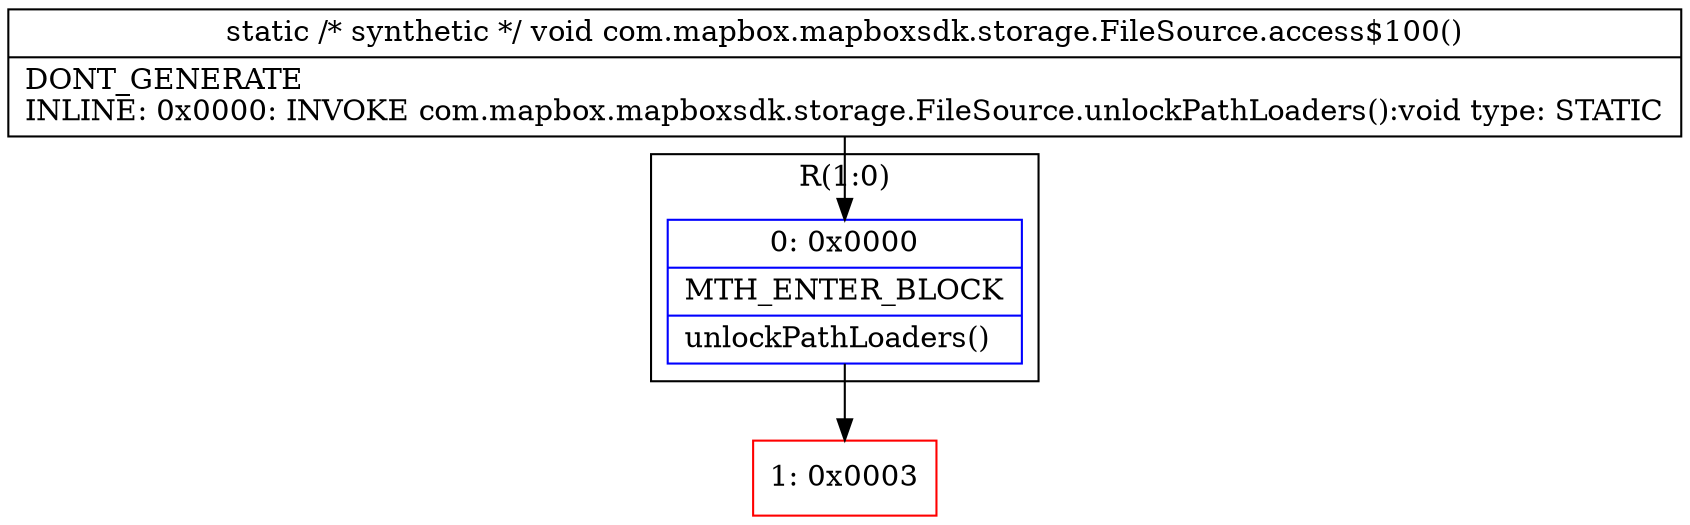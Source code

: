 digraph "CFG forcom.mapbox.mapboxsdk.storage.FileSource.access$100()V" {
subgraph cluster_Region_396433294 {
label = "R(1:0)";
node [shape=record,color=blue];
Node_0 [shape=record,label="{0\:\ 0x0000|MTH_ENTER_BLOCK\l|unlockPathLoaders()\l}"];
}
Node_1 [shape=record,color=red,label="{1\:\ 0x0003}"];
MethodNode[shape=record,label="{static \/* synthetic *\/ void com.mapbox.mapboxsdk.storage.FileSource.access$100()  | DONT_GENERATE\lINLINE: 0x0000: INVOKE   com.mapbox.mapboxsdk.storage.FileSource.unlockPathLoaders():void type: STATIC\l}"];
MethodNode -> Node_0;
Node_0 -> Node_1;
}

